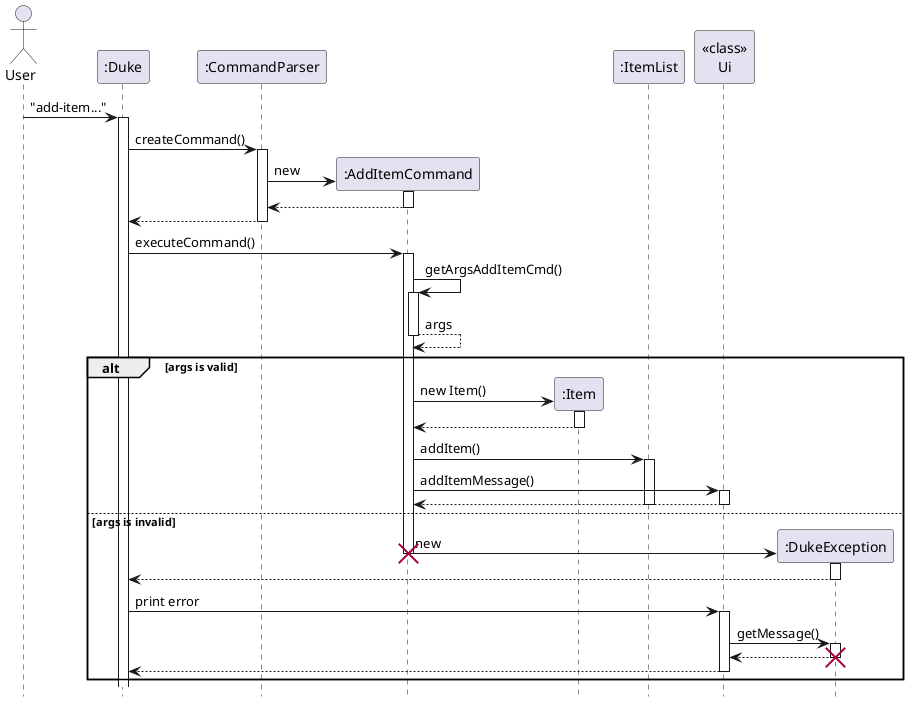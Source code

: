 @startuml
hide footbox
Actor User
"User" -> ":Duke": "add-item..."
activate ":Duke"
":Duke" -> ":CommandParser": createCommand()
activate ":CommandParser"
":CommandParser" -> ":AddItemCommand"**: new
activate ":AddItemCommand"
return
":CommandParser" --> ":Duke"
deactivate
":Duke" -> ":AddItemCommand" : executeCommand()
activate ":AddItemCommand"
":AddItemCommand" -> ":AddItemCommand": getArgsAddItemCmd()
activate ":AddItemCommand"
return args
alt args is valid
    ":AddItemCommand" -> ":Item"**: new Item()
    activate ":Item"
    ":Item" --> ":AddItemCommand"
    deactivate ":Item"
    ":AddItemCommand" -> ":ItemList": addItem()
    activate ":ItemList"
    ":AddItemCommand" -> "<<class>>\nUi": addItemMessage()
    activate "<<class>>\nUi"
    return
    deactivate ":ItemList"
    deactivate "<<class>>\nUi"
    deactivate ":Item"
else args is invalid
    ":AddItemCommand" -> ":DukeException"** : new
    destroy ":AddItemCommand"
    activate ":DukeException"
    ":DukeException" --> ":Duke"
    deactivate ":DukeException"
    ":Duke" -> "<<class>>\nUi" : print error
    activate "<<class>>\nUi"
    "<<class>>\nUi" -> ":DukeException": getMessage()
    activate ":DukeException"
    return
    destroy ":DukeException"
    "<<class>>\nUi" --> ":Duke"
    deactivate "<<class>>\nUi"
end

@enduml